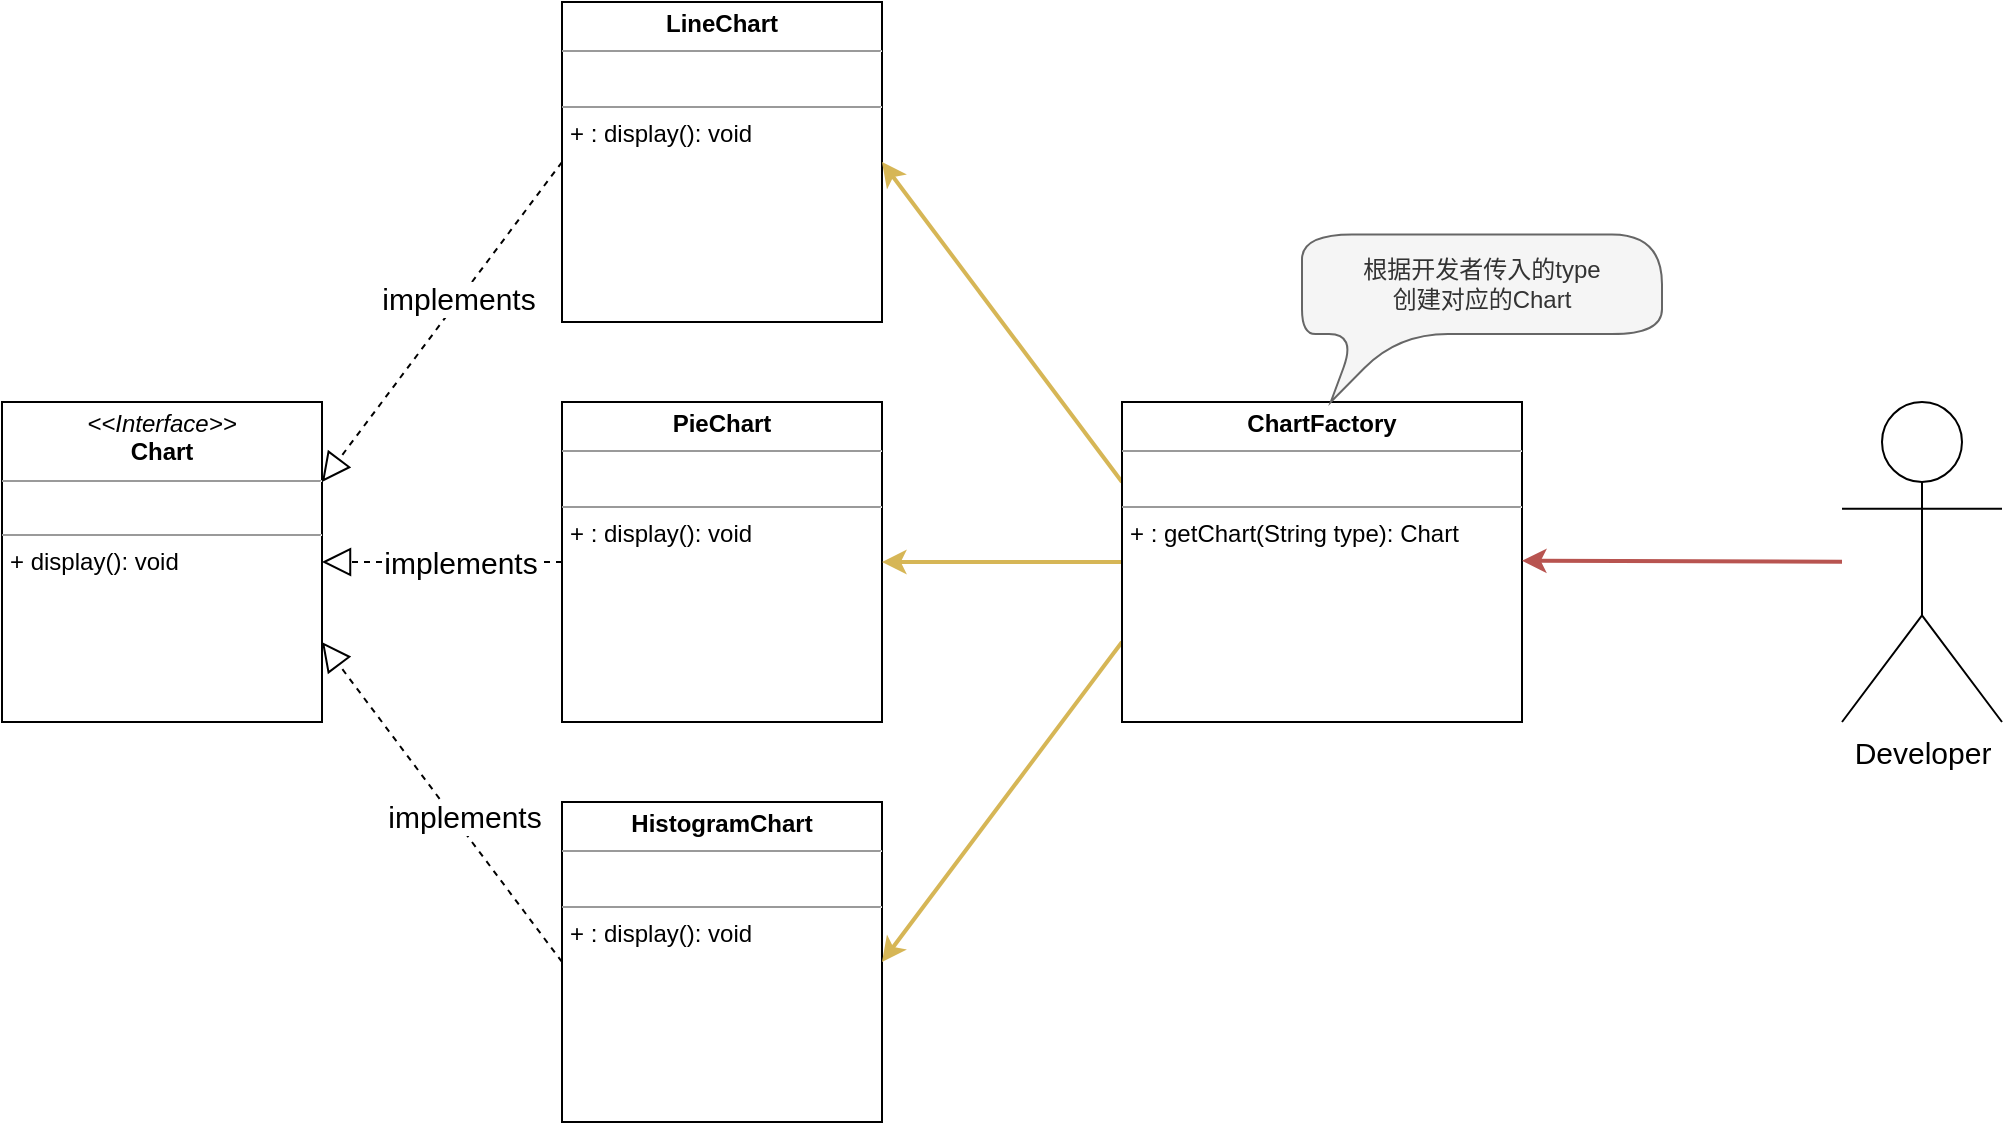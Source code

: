 <mxfile version="20.1.1" type="github" pages="3">
  <diagram id="zVpmOitBaODcWo5x5MOA" name="简单工厂模式">
    <mxGraphModel dx="1038" dy="947" grid="1" gridSize="10" guides="1" tooltips="1" connect="1" arrows="1" fold="1" page="0" pageScale="1" pageWidth="827" pageHeight="1169" math="0" shadow="0">
      <root>
        <mxCell id="0" />
        <mxCell id="1" parent="0" />
        <mxCell id="qj-JnBcPy4llwm3oIY3C-1" value="&lt;p style=&quot;margin:0px;margin-top:4px;text-align:center;&quot;&gt;&lt;i&gt;&amp;lt;&amp;lt;Interface&amp;gt;&amp;gt;&lt;/i&gt;&lt;br&gt;&lt;b&gt;Chart&lt;/b&gt;&lt;/p&gt;&lt;hr size=&quot;1&quot;&gt;&lt;p style=&quot;margin:0px;margin-left:4px;&quot;&gt;&lt;br&gt;&lt;/p&gt;&lt;hr size=&quot;1&quot;&gt;&lt;p style=&quot;margin:0px;margin-left:4px;&quot;&gt;+ display(): void&lt;/p&gt;" style="verticalAlign=top;align=left;overflow=fill;fontSize=12;fontFamily=Helvetica;html=1;" parent="1" vertex="1">
          <mxGeometry x="280" width="160" height="160" as="geometry" />
        </mxCell>
        <mxCell id="qj-JnBcPy4llwm3oIY3C-2" value="&lt;p style=&quot;margin:0px;margin-top:4px;text-align:center;&quot;&gt;&lt;b&gt;HistogramChart&lt;/b&gt;&lt;br&gt;&lt;/p&gt;&lt;hr size=&quot;1&quot;&gt;&lt;p style=&quot;margin:0px;margin-left:4px;&quot;&gt;&lt;br&gt;&lt;/p&gt;&lt;hr size=&quot;1&quot;&gt;&lt;p style=&quot;margin:0px;margin-left:4px;&quot;&gt;+ : display(): void&lt;/p&gt;" style="verticalAlign=top;align=left;overflow=fill;fontSize=12;fontFamily=Helvetica;html=1;" parent="1" vertex="1">
          <mxGeometry x="560" y="200" width="160" height="160" as="geometry" />
        </mxCell>
        <mxCell id="qj-JnBcPy4llwm3oIY3C-3" value="&lt;p style=&quot;margin:0px;margin-top:4px;text-align:center;&quot;&gt;&lt;b&gt;PieChart&lt;/b&gt;&lt;br&gt;&lt;/p&gt;&lt;hr size=&quot;1&quot;&gt;&lt;p style=&quot;margin:0px;margin-left:4px;&quot;&gt;&lt;br&gt;&lt;/p&gt;&lt;hr size=&quot;1&quot;&gt;&lt;p style=&quot;margin:0px;margin-left:4px;&quot;&gt;+ : display(): void&lt;/p&gt;" style="verticalAlign=top;align=left;overflow=fill;fontSize=12;fontFamily=Helvetica;html=1;" parent="1" vertex="1">
          <mxGeometry x="560" width="160" height="160" as="geometry" />
        </mxCell>
        <mxCell id="qj-JnBcPy4llwm3oIY3C-4" value="&lt;p style=&quot;margin:0px;margin-top:4px;text-align:center;&quot;&gt;&lt;b&gt;LineChart&lt;/b&gt;&lt;br&gt;&lt;/p&gt;&lt;hr size=&quot;1&quot;&gt;&lt;p style=&quot;margin:0px;margin-left:4px;&quot;&gt;&lt;br&gt;&lt;/p&gt;&lt;hr size=&quot;1&quot;&gt;&lt;p style=&quot;margin:0px;margin-left:4px;&quot;&gt;+ : display(): void&lt;/p&gt;" style="verticalAlign=top;align=left;overflow=fill;fontSize=12;fontFamily=Helvetica;html=1;" parent="1" vertex="1">
          <mxGeometry x="560" y="-200" width="160" height="160" as="geometry" />
        </mxCell>
        <mxCell id="qj-JnBcPy4llwm3oIY3C-5" value="" style="endArrow=block;dashed=1;endFill=0;endSize=12;html=1;rounded=0;exitX=0;exitY=0.5;exitDx=0;exitDy=0;entryX=1;entryY=0.75;entryDx=0;entryDy=0;" parent="1" source="qj-JnBcPy4llwm3oIY3C-2" target="qj-JnBcPy4llwm3oIY3C-1" edge="1">
          <mxGeometry width="160" relative="1" as="geometry">
            <mxPoint x="370" y="260" as="sourcePoint" />
            <mxPoint x="530" y="260" as="targetPoint" />
          </mxGeometry>
        </mxCell>
        <mxCell id="qj-JnBcPy4llwm3oIY3C-6" value="implements" style="edgeLabel;html=1;align=center;verticalAlign=middle;resizable=0;points=[];fontSize=15;" parent="qj-JnBcPy4llwm3oIY3C-5" vertex="1" connectable="0">
          <mxGeometry x="-0.119" y="-4" relative="1" as="geometry">
            <mxPoint as="offset" />
          </mxGeometry>
        </mxCell>
        <mxCell id="qj-JnBcPy4llwm3oIY3C-7" value="" style="endArrow=block;dashed=1;endFill=0;endSize=12;html=1;rounded=0;exitX=0;exitY=0.5;exitDx=0;exitDy=0;entryX=1;entryY=0.5;entryDx=0;entryDy=0;" parent="1" source="qj-JnBcPy4llwm3oIY3C-3" target="qj-JnBcPy4llwm3oIY3C-1" edge="1">
          <mxGeometry width="160" relative="1" as="geometry">
            <mxPoint x="170" y="290" as="sourcePoint" />
            <mxPoint x="330" y="170" as="targetPoint" />
          </mxGeometry>
        </mxCell>
        <mxCell id="qj-JnBcPy4llwm3oIY3C-8" value="implements" style="edgeLabel;html=1;align=center;verticalAlign=middle;resizable=0;points=[];fontSize=15;" parent="qj-JnBcPy4llwm3oIY3C-7" vertex="1" connectable="0">
          <mxGeometry x="-0.286" y="-2" relative="1" as="geometry">
            <mxPoint x="-8" y="2" as="offset" />
          </mxGeometry>
        </mxCell>
        <mxCell id="qj-JnBcPy4llwm3oIY3C-9" value="" style="endArrow=block;dashed=1;endFill=0;endSize=12;html=1;rounded=0;exitX=0;exitY=0.5;exitDx=0;exitDy=0;entryX=1;entryY=0.25;entryDx=0;entryDy=0;" parent="1" source="qj-JnBcPy4llwm3oIY3C-4" target="qj-JnBcPy4llwm3oIY3C-1" edge="1">
          <mxGeometry width="160" relative="1" as="geometry">
            <mxPoint x="180" y="300" as="sourcePoint" />
            <mxPoint x="340" y="180" as="targetPoint" />
          </mxGeometry>
        </mxCell>
        <mxCell id="qj-JnBcPy4llwm3oIY3C-10" value="implements" style="edgeLabel;html=1;align=center;verticalAlign=middle;resizable=0;points=[];fontSize=15;" parent="qj-JnBcPy4llwm3oIY3C-9" vertex="1" connectable="0">
          <mxGeometry x="-0.138" y="-1" relative="1" as="geometry">
            <mxPoint as="offset" />
          </mxGeometry>
        </mxCell>
        <mxCell id="qj-JnBcPy4llwm3oIY3C-11" style="rounded=0;orthogonalLoop=1;jettySize=auto;html=1;exitX=0;exitY=0.25;exitDx=0;exitDy=0;entryX=1;entryY=0.5;entryDx=0;entryDy=0;fontSize=15;fillColor=#fff2cc;strokeColor=#d6b656;strokeWidth=2;" parent="1" source="qj-JnBcPy4llwm3oIY3C-14" target="qj-JnBcPy4llwm3oIY3C-4" edge="1">
          <mxGeometry relative="1" as="geometry" />
        </mxCell>
        <mxCell id="qj-JnBcPy4llwm3oIY3C-12" style="edgeStyle=none;rounded=0;orthogonalLoop=1;jettySize=auto;html=1;exitX=0;exitY=0.5;exitDx=0;exitDy=0;entryX=1;entryY=0.5;entryDx=0;entryDy=0;fontSize=15;fillColor=#fff2cc;strokeColor=#d6b656;strokeWidth=2;" parent="1" source="qj-JnBcPy4llwm3oIY3C-14" target="qj-JnBcPy4llwm3oIY3C-3" edge="1">
          <mxGeometry relative="1" as="geometry" />
        </mxCell>
        <mxCell id="qj-JnBcPy4llwm3oIY3C-13" style="edgeStyle=none;rounded=0;orthogonalLoop=1;jettySize=auto;html=1;exitX=0;exitY=0.75;exitDx=0;exitDy=0;entryX=1;entryY=0.5;entryDx=0;entryDy=0;fontSize=15;fillColor=#fff2cc;strokeColor=#d6b656;strokeWidth=2;" parent="1" source="qj-JnBcPy4llwm3oIY3C-14" target="qj-JnBcPy4llwm3oIY3C-2" edge="1">
          <mxGeometry relative="1" as="geometry" />
        </mxCell>
        <mxCell id="qj-JnBcPy4llwm3oIY3C-14" value="&lt;p style=&quot;margin:0px;margin-top:4px;text-align:center;&quot;&gt;&lt;b&gt;ChartFactory&lt;/b&gt;&lt;br&gt;&lt;/p&gt;&lt;hr size=&quot;1&quot;&gt;&lt;p style=&quot;margin:0px;margin-left:4px;&quot;&gt;&lt;br&gt;&lt;/p&gt;&lt;hr size=&quot;1&quot;&gt;&lt;p style=&quot;margin:0px;margin-left:4px;&quot;&gt;+ : getChart&lt;span style=&quot;background-color: initial;&quot;&gt;(String type): Chart&lt;/span&gt;&lt;/p&gt;" style="verticalAlign=top;align=left;overflow=fill;fontSize=12;fontFamily=Helvetica;html=1;" parent="1" vertex="1">
          <mxGeometry x="840" width="200" height="160" as="geometry" />
        </mxCell>
        <mxCell id="qj-JnBcPy4llwm3oIY3C-15" value="Developer" style="shape=umlActor;verticalLabelPosition=bottom;verticalAlign=top;html=1;fontSize=15;" parent="1" vertex="1">
          <mxGeometry x="1200" width="80" height="160" as="geometry" />
        </mxCell>
        <mxCell id="qj-JnBcPy4llwm3oIY3C-16" style="edgeStyle=none;rounded=0;orthogonalLoop=1;jettySize=auto;html=1;entryX=1;entryY=0.5;entryDx=0;entryDy=0;fontSize=15;fillColor=#f8cecc;strokeColor=#b85450;strokeWidth=2;" parent="1" source="qj-JnBcPy4llwm3oIY3C-15" edge="1">
          <mxGeometry relative="1" as="geometry">
            <mxPoint x="1160" y="79.41" as="sourcePoint" />
            <mxPoint x="1040" y="79.41" as="targetPoint" />
          </mxGeometry>
        </mxCell>
        <mxCell id="qj-JnBcPy4llwm3oIY3C-17" value="根据开发者传入的type&lt;br&gt;创建对应的Chart" style="shape=callout;whiteSpace=wrap;html=1;perimeter=calloutPerimeter;position2=0.08;fillColor=#f5f5f5;fontColor=#333333;strokeColor=#666666;size=34;position=0.15;rounded=1;base=21;arcSize=50;" parent="1" vertex="1">
          <mxGeometry x="930" y="-83.75" width="180" height="83.75" as="geometry" />
        </mxCell>
      </root>
    </mxGraphModel>
  </diagram>
  <diagram id="wjQC7-GsaiSAdKB9Sn5V" name="工厂方法模式">
    <mxGraphModel dx="1038" dy="947" grid="1" gridSize="10" guides="1" tooltips="1" connect="1" arrows="1" fold="1" page="0" pageScale="1" pageWidth="827" pageHeight="1169" math="0" shadow="0">
      <root>
        <mxCell id="0" />
        <mxCell id="1" parent="0" />
        <mxCell id="weggV7xRZX8KXrxvJomQ-1" value="&lt;p style=&quot;margin:0px;margin-top:4px;text-align:center;&quot;&gt;&lt;i&gt;&amp;lt;&amp;lt;Interface&amp;gt;&amp;gt;&lt;/i&gt;&lt;br&gt;&lt;b&gt;Logger&lt;/b&gt;&lt;/p&gt;&lt;hr size=&quot;1&quot;&gt;&lt;p style=&quot;margin:0px;margin-left:4px;&quot;&gt;&lt;br&gt;&lt;/p&gt;&lt;hr size=&quot;1&quot;&gt;&lt;p style=&quot;margin:0px;margin-left:4px;&quot;&gt;+ writeLog(): void&lt;/p&gt;" style="verticalAlign=top;align=left;overflow=fill;fontSize=12;fontFamily=Helvetica;html=1;" parent="1" vertex="1">
          <mxGeometry x="280" width="160" height="160" as="geometry" />
        </mxCell>
        <mxCell id="weggV7xRZX8KXrxvJomQ-3" value="&lt;p style=&quot;margin:0px;margin-top:4px;text-align:center;&quot;&gt;&lt;/p&gt;&lt;div style=&quot;text-align: center;&quot;&gt;&lt;span style=&quot;background-color: initial;&quot;&gt;&lt;b&gt;FileLogger&lt;/b&gt;&lt;/span&gt;&lt;/div&gt;&lt;hr size=&quot;1&quot;&gt;&lt;p style=&quot;margin:0px;margin-left:4px;&quot;&gt;+ : writeLog(): void&lt;/p&gt;" style="verticalAlign=top;align=left;overflow=fill;fontSize=12;fontFamily=Helvetica;html=1;" parent="1" vertex="1">
          <mxGeometry x="560" y="120" width="160" height="160" as="geometry" />
        </mxCell>
        <mxCell id="weggV7xRZX8KXrxvJomQ-4" value="&lt;p style=&quot;margin:0px;margin-top:4px;text-align:center;&quot;&gt;&lt;b&gt;DatabaseLogger&lt;/b&gt;&lt;br&gt;&lt;/p&gt;&lt;hr size=&quot;1&quot;&gt;&lt;p style=&quot;margin:0px;margin-left:4px;&quot;&gt;&lt;br&gt;&lt;/p&gt;&lt;hr size=&quot;1&quot;&gt;&lt;p style=&quot;margin:0px;margin-left:4px;&quot;&gt;+ : writeLog(): void&lt;/p&gt;" style="verticalAlign=top;align=left;overflow=fill;fontSize=12;fontFamily=Helvetica;html=1;" parent="1" vertex="1">
          <mxGeometry x="560" y="-120" width="160" height="160" as="geometry" />
        </mxCell>
        <mxCell id="weggV7xRZX8KXrxvJomQ-7" value="" style="endArrow=block;dashed=1;endFill=0;endSize=12;html=1;rounded=0;exitX=0;exitY=0.5;exitDx=0;exitDy=0;entryX=1;entryY=0.75;entryDx=0;entryDy=0;" parent="1" source="weggV7xRZX8KXrxvJomQ-3" target="weggV7xRZX8KXrxvJomQ-1" edge="1">
          <mxGeometry width="160" relative="1" as="geometry">
            <mxPoint x="170" y="290" as="sourcePoint" />
            <mxPoint x="330" y="170" as="targetPoint" />
          </mxGeometry>
        </mxCell>
        <mxCell id="weggV7xRZX8KXrxvJomQ-8" value="implements" style="edgeLabel;html=1;align=center;verticalAlign=middle;resizable=0;points=[];fontSize=15;" parent="weggV7xRZX8KXrxvJomQ-7" vertex="1" connectable="0">
          <mxGeometry x="-0.286" y="-2" relative="1" as="geometry">
            <mxPoint x="-8" y="2" as="offset" />
          </mxGeometry>
        </mxCell>
        <mxCell id="weggV7xRZX8KXrxvJomQ-9" value="" style="endArrow=block;dashed=1;endFill=0;endSize=12;html=1;rounded=0;exitX=0;exitY=0.5;exitDx=0;exitDy=0;entryX=1;entryY=0.25;entryDx=0;entryDy=0;" parent="1" source="weggV7xRZX8KXrxvJomQ-4" target="weggV7xRZX8KXrxvJomQ-1" edge="1">
          <mxGeometry width="160" relative="1" as="geometry">
            <mxPoint x="180" y="300" as="sourcePoint" />
            <mxPoint x="340" y="180" as="targetPoint" />
          </mxGeometry>
        </mxCell>
        <mxCell id="weggV7xRZX8KXrxvJomQ-10" value="implements" style="edgeLabel;html=1;align=center;verticalAlign=middle;resizable=0;points=[];fontSize=15;" parent="weggV7xRZX8KXrxvJomQ-9" vertex="1" connectable="0">
          <mxGeometry x="-0.138" y="-1" relative="1" as="geometry">
            <mxPoint as="offset" />
          </mxGeometry>
        </mxCell>
        <mxCell id="weggV7xRZX8KXrxvJomQ-15" value="Developer" style="shape=umlActor;verticalLabelPosition=bottom;verticalAlign=top;html=1;fontSize=15;" parent="1" vertex="1">
          <mxGeometry x="1440" y="-40" width="120" height="240" as="geometry" />
        </mxCell>
        <mxCell id="weggV7xRZX8KXrxvJomQ-17" value="开发者按需使用不同的工厂" style="shape=callout;whiteSpace=wrap;html=1;perimeter=calloutPerimeter;position2=0.08;fillColor=#f5f5f5;fontColor=#333333;strokeColor=#666666;size=34;position=0.15;rounded=1;base=21;arcSize=50;" parent="1" vertex="1">
          <mxGeometry x="1290" y="-130" width="180" height="83.75" as="geometry" />
        </mxCell>
        <mxCell id="stvrk_4_gdJYJsOynog8-5" style="edgeStyle=orthogonalEdgeStyle;rounded=0;orthogonalLoop=1;jettySize=auto;html=1;exitX=0;exitY=0.5;exitDx=0;exitDy=0;entryX=1;entryY=0.5;entryDx=0;entryDy=0;fillColor=#fff2cc;strokeColor=#d6b656;strokeWidth=2;" parent="1" source="XTNHjpj1qfJQcYXHxmSI-1" target="weggV7xRZX8KXrxvJomQ-4" edge="1">
          <mxGeometry relative="1" as="geometry" />
        </mxCell>
        <mxCell id="XTNHjpj1qfJQcYXHxmSI-1" value="&lt;p style=&quot;margin:0px;margin-top:4px;text-align:center;&quot;&gt;&lt;b&gt;DatabaseLoggerFactory&lt;/b&gt;&lt;br&gt;&lt;/p&gt;&lt;hr size=&quot;1&quot;&gt;&lt;p style=&quot;margin:0px;margin-left:4px;&quot;&gt;&lt;br&gt;&lt;/p&gt;&lt;hr size=&quot;1&quot;&gt;&lt;p style=&quot;margin:0px;margin-left:4px;&quot;&gt;+ : createLogger()&lt;span style=&quot;background-color: initial;&quot;&gt;: Logger&lt;/span&gt;&lt;/p&gt;" style="verticalAlign=top;align=left;overflow=fill;fontSize=12;fontFamily=Helvetica;html=1;" parent="1" vertex="1">
          <mxGeometry x="840" y="-120" width="160" height="160" as="geometry" />
        </mxCell>
        <mxCell id="stvrk_4_gdJYJsOynog8-6" style="edgeStyle=orthogonalEdgeStyle;rounded=0;orthogonalLoop=1;jettySize=auto;html=1;exitX=0;exitY=0.5;exitDx=0;exitDy=0;entryX=1;entryY=0.5;entryDx=0;entryDy=0;fillColor=#fff2cc;strokeColor=#d6b656;strokeWidth=2;" parent="1" source="XTNHjpj1qfJQcYXHxmSI-2" target="weggV7xRZX8KXrxvJomQ-3" edge="1">
          <mxGeometry relative="1" as="geometry" />
        </mxCell>
        <mxCell id="XTNHjpj1qfJQcYXHxmSI-2" value="&lt;p style=&quot;margin:0px;margin-top:4px;text-align:center;&quot;&gt;&lt;b&gt;FileLoggerFactory&lt;/b&gt;&lt;br&gt;&lt;/p&gt;&lt;hr size=&quot;1&quot;&gt;&lt;p style=&quot;margin:0px;margin-left:4px;&quot;&gt;&lt;br&gt;&lt;/p&gt;&lt;hr size=&quot;1&quot;&gt;&lt;p style=&quot;margin:0px;margin-left:4px;&quot;&gt;+ : createLogger()&lt;span style=&quot;background-color: initial;&quot;&gt;: Logger&lt;/span&gt;&lt;/p&gt;" style="verticalAlign=top;align=left;overflow=fill;fontSize=12;fontFamily=Helvetica;html=1;" parent="1" vertex="1">
          <mxGeometry x="840" y="120" width="160" height="160" as="geometry" />
        </mxCell>
        <mxCell id="XTNHjpj1qfJQcYXHxmSI-3" value="&lt;p style=&quot;margin:0px;margin-top:4px;text-align:center;&quot;&gt;&lt;i&gt;&amp;lt;&amp;lt;Interface&amp;gt;&amp;gt;&lt;/i&gt;&lt;br&gt;&lt;b&gt;LoggerFactory&lt;/b&gt;&lt;/p&gt;&lt;hr size=&quot;1&quot;&gt;&lt;p style=&quot;margin:0px;margin-left:4px;&quot;&gt;&lt;br&gt;&lt;/p&gt;&lt;hr size=&quot;1&quot;&gt;&lt;p style=&quot;margin:0px;margin-left:4px;&quot;&gt;+ createLogger(): Logger&lt;/p&gt;" style="verticalAlign=top;align=left;overflow=fill;fontSize=12;fontFamily=Helvetica;html=1;" parent="1" vertex="1">
          <mxGeometry x="1120" width="160" height="160" as="geometry" />
        </mxCell>
        <mxCell id="XTNHjpj1qfJQcYXHxmSI-4" value="" style="endArrow=block;dashed=1;endFill=0;endSize=12;html=1;rounded=0;exitX=1;exitY=0.5;exitDx=0;exitDy=0;entryX=0;entryY=0.25;entryDx=0;entryDy=0;" parent="1" source="XTNHjpj1qfJQcYXHxmSI-1" target="XTNHjpj1qfJQcYXHxmSI-3" edge="1">
          <mxGeometry width="160" relative="1" as="geometry">
            <mxPoint x="1060" y="-20" as="sourcePoint" />
            <mxPoint x="940" y="60" as="targetPoint" />
          </mxGeometry>
        </mxCell>
        <mxCell id="XTNHjpj1qfJQcYXHxmSI-5" value="implements" style="edgeLabel;html=1;align=center;verticalAlign=middle;resizable=0;points=[];fontSize=15;" parent="XTNHjpj1qfJQcYXHxmSI-4" vertex="1" connectable="0">
          <mxGeometry x="-0.138" y="-1" relative="1" as="geometry">
            <mxPoint as="offset" />
          </mxGeometry>
        </mxCell>
        <mxCell id="XTNHjpj1qfJQcYXHxmSI-7" value="" style="endArrow=block;dashed=1;endFill=0;endSize=12;html=1;rounded=0;exitX=1;exitY=0.5;exitDx=0;exitDy=0;entryX=0;entryY=0.75;entryDx=0;entryDy=0;" parent="1" source="XTNHjpj1qfJQcYXHxmSI-2" target="XTNHjpj1qfJQcYXHxmSI-3" edge="1">
          <mxGeometry width="160" relative="1" as="geometry">
            <mxPoint x="1000" y="210" as="sourcePoint" />
            <mxPoint x="1120" y="290" as="targetPoint" />
          </mxGeometry>
        </mxCell>
        <mxCell id="XTNHjpj1qfJQcYXHxmSI-8" value="implements" style="edgeLabel;html=1;align=center;verticalAlign=middle;resizable=0;points=[];fontSize=15;" parent="XTNHjpj1qfJQcYXHxmSI-7" vertex="1" connectable="0">
          <mxGeometry x="-0.138" y="-1" relative="1" as="geometry">
            <mxPoint as="offset" />
          </mxGeometry>
        </mxCell>
        <mxCell id="stvrk_4_gdJYJsOynog8-1" style="edgeStyle=none;rounded=0;orthogonalLoop=1;jettySize=auto;html=1;entryX=1;entryY=0.25;entryDx=0;entryDy=0;fontSize=15;fillColor=#f8cecc;strokeColor=#b85450;strokeWidth=2;" parent="1" target="XTNHjpj1qfJQcYXHxmSI-1" edge="1">
          <mxGeometry relative="1" as="geometry">
            <mxPoint x="1440" as="sourcePoint" />
            <mxPoint x="1290.0" y="40.0" as="targetPoint" />
          </mxGeometry>
        </mxCell>
        <mxCell id="stvrk_4_gdJYJsOynog8-2" style="edgeStyle=none;rounded=0;orthogonalLoop=1;jettySize=auto;html=1;entryX=1;entryY=0.75;entryDx=0;entryDy=0;fontSize=15;fillColor=#f8cecc;strokeColor=#b85450;strokeWidth=2;" parent="1" target="XTNHjpj1qfJQcYXHxmSI-2" edge="1">
          <mxGeometry relative="1" as="geometry">
            <mxPoint x="1440" y="160" as="sourcePoint" />
            <mxPoint x="1100" y="230" as="targetPoint" />
          </mxGeometry>
        </mxCell>
      </root>
    </mxGraphModel>
  </diagram>
  <diagram id="CJiIWoEj-iM2HzIIIQSU" name="抽象工厂模式">
    <mxGraphModel dx="2238" dy="947" grid="1" gridSize="10" guides="1" tooltips="1" connect="1" arrows="1" fold="1" page="0" pageScale="1" pageWidth="827" pageHeight="1169" math="0" shadow="0">
      <root>
        <mxCell id="0" />
        <mxCell id="1" parent="0" />
        <mxCell id="OQkMadU1isE5cPTlpshg-1" value="&lt;p style=&quot;margin:0px;margin-top:4px;text-align:center;&quot;&gt;&lt;i&gt;&amp;lt;&amp;lt;Interface&amp;gt;&amp;gt;&lt;/i&gt;&lt;br&gt;&lt;b&gt;SkinFactory&lt;/b&gt;&lt;br&gt;&lt;/p&gt;&lt;hr size=&quot;1&quot;&gt;&lt;p style=&quot;margin:0px;margin-left:4px;&quot;&gt;&lt;br&gt;&lt;/p&gt;&lt;hr size=&quot;1&quot;&gt;&lt;p style=&quot;margin:0px;margin-left:4px;&quot;&gt;+ createButton(): Button&lt;/p&gt;&lt;p style=&quot;margin:0px;margin-left:4px;&quot;&gt;&lt;br&gt;&lt;/p&gt;&lt;p style=&quot;margin:0px;margin-left:4px;&quot;&gt;+ createTextField(): TextField&lt;br&gt;&lt;/p&gt;&lt;p style=&quot;margin:0px;margin-left:4px;&quot;&gt;&lt;br&gt;&lt;/p&gt;&lt;p style=&quot;margin:0px;margin-left:4px;&quot;&gt;+ createComboBox(): ComboBox&lt;br&gt;&lt;/p&gt;" style="verticalAlign=top;align=left;overflow=fill;fontSize=12;fontFamily=Helvetica;html=1;" parent="1" vertex="1">
          <mxGeometry x="-200" y="80" width="200" height="200" as="geometry" />
        </mxCell>
        <mxCell id="HIN7UnXOwiw6hMKLiH5v-6" value="&lt;p style=&quot;margin:0px;margin-top:4px;text-align:center;&quot;&gt;&lt;b&gt;SpringTextField&lt;/b&gt;&lt;br&gt;&lt;/p&gt;&lt;hr size=&quot;1&quot;&gt;&lt;p style=&quot;margin:0px;margin-left:4px;&quot;&gt;&lt;br&gt;&lt;/p&gt;&lt;hr size=&quot;1&quot;&gt;&lt;p style=&quot;margin:0px;margin-left:4px;&quot;&gt;+ :&amp;nbsp;dispay(): void&lt;/p&gt;" style="verticalAlign=top;align=left;overflow=fill;fontSize=12;fontFamily=Helvetica;html=1;fillColor=#ffe6cc;strokeColor=#d79b00;rotation=0;" parent="1" vertex="1">
          <mxGeometry x="-840" y="80" width="120" height="120" as="geometry" />
        </mxCell>
        <mxCell id="HIN7UnXOwiw6hMKLiH5v-7" value="&lt;p style=&quot;margin:0px;margin-top:4px;text-align:center;&quot;&gt;&lt;b&gt;SummerTextField&lt;/b&gt;&lt;br&gt;&lt;/p&gt;&lt;hr size=&quot;1&quot;&gt;&lt;p style=&quot;margin:0px;margin-left:4px;&quot;&gt;&lt;br&gt;&lt;/p&gt;&lt;hr size=&quot;1&quot;&gt;&lt;p style=&quot;margin:0px;margin-left:4px;&quot;&gt;+ :&amp;nbsp;dispay(): void&lt;/p&gt;" style="verticalAlign=top;align=left;overflow=fill;fontSize=12;fontFamily=Helvetica;html=1;fillColor=#d5e8d4;strokeColor=#82b366;rotation=0;" parent="1" vertex="1">
          <mxGeometry x="-840" y="240" width="120" height="120" as="geometry" />
        </mxCell>
        <mxCell id="HIN7UnXOwiw6hMKLiH5v-8" value="" style="endArrow=block;dashed=1;endFill=0;endSize=12;html=1;rounded=0;exitX=0;exitY=0.5;exitDx=0;exitDy=0;entryX=1;entryY=0.25;entryDx=0;entryDy=0;" parent="1" source="HIN7UnXOwiw6hMKLiH5v-6" target="OQkMadU1isE5cPTlpshg-2" edge="1">
          <mxGeometry width="160" relative="1" as="geometry">
            <mxPoint x="-130" y="-330" as="sourcePoint" />
            <mxPoint x="-850" y="-99" as="targetPoint" />
          </mxGeometry>
        </mxCell>
        <mxCell id="HIN7UnXOwiw6hMKLiH5v-9" value="implements" style="edgeLabel;html=1;align=center;verticalAlign=middle;resizable=0;points=[];fontSize=15;rotation=0;" parent="HIN7UnXOwiw6hMKLiH5v-8" vertex="1" connectable="0">
          <mxGeometry x="-0.138" y="-1" relative="1" as="geometry">
            <mxPoint as="offset" />
          </mxGeometry>
        </mxCell>
        <mxCell id="HIN7UnXOwiw6hMKLiH5v-10" value="" style="endArrow=block;dashed=1;endFill=0;endSize=12;html=1;rounded=0;entryX=1;entryY=0.75;entryDx=0;entryDy=0;exitX=0;exitY=0.5;exitDx=0;exitDy=0;" parent="1" source="HIN7UnXOwiw6hMKLiH5v-7" target="OQkMadU1isE5cPTlpshg-2" edge="1">
          <mxGeometry width="160" relative="1" as="geometry">
            <mxPoint x="-600" y="100" as="sourcePoint" />
            <mxPoint x="-850" y="-39" as="targetPoint" />
          </mxGeometry>
        </mxCell>
        <mxCell id="HIN7UnXOwiw6hMKLiH5v-11" value="implements" style="edgeLabel;html=1;align=center;verticalAlign=middle;resizable=0;points=[];fontSize=15;rotation=0;" parent="HIN7UnXOwiw6hMKLiH5v-10" vertex="1" connectable="0">
          <mxGeometry x="-0.138" y="-1" relative="1" as="geometry">
            <mxPoint as="offset" />
          </mxGeometry>
        </mxCell>
        <mxCell id="HIN7UnXOwiw6hMKLiH5v-12" value="&lt;p style=&quot;margin:0px;margin-top:4px;text-align:center;&quot;&gt;&lt;i&gt;&amp;lt;&amp;lt;Interface&amp;gt;&amp;gt;&lt;/i&gt;&lt;br&gt;&lt;b&gt;ComboBox&lt;/b&gt;&lt;br&gt;&lt;/p&gt;&lt;hr size=&quot;1&quot;&gt;&lt;p style=&quot;margin:0px;margin-left:4px;&quot;&gt;&lt;br&gt;&lt;/p&gt;&lt;hr size=&quot;1&quot;&gt;&lt;p style=&quot;margin:0px;margin-left:4px;&quot;&gt;+&amp;nbsp;display(): void&lt;/p&gt;" style="verticalAlign=top;align=left;overflow=fill;fontSize=12;fontFamily=Helvetica;html=1;rotation=0;" parent="1" vertex="1">
          <mxGeometry x="-1080" y="480" width="120" height="120" as="geometry" />
        </mxCell>
        <mxCell id="HIN7UnXOwiw6hMKLiH5v-13" value="&lt;p style=&quot;margin:0px;margin-top:4px;text-align:center;&quot;&gt;&lt;b&gt;SpringComboBox&lt;/b&gt;&lt;br&gt;&lt;/p&gt;&lt;hr size=&quot;1&quot;&gt;&lt;p style=&quot;margin:0px;margin-left:4px;&quot;&gt;&lt;br&gt;&lt;/p&gt;&lt;hr size=&quot;1&quot;&gt;&lt;p style=&quot;margin:0px;margin-left:4px;&quot;&gt;+ :&amp;nbsp;dispay(): void&lt;/p&gt;" style="verticalAlign=top;align=left;overflow=fill;fontSize=12;fontFamily=Helvetica;html=1;fillColor=#ffe6cc;strokeColor=#d79b00;rotation=0;" parent="1" vertex="1">
          <mxGeometry x="-840" y="400" width="120" height="120" as="geometry" />
        </mxCell>
        <mxCell id="HIN7UnXOwiw6hMKLiH5v-14" value="&lt;p style=&quot;margin:0px;margin-top:4px;text-align:center;&quot;&gt;&lt;b&gt;SummerComboBox&lt;/b&gt;&lt;br&gt;&lt;/p&gt;&lt;hr size=&quot;1&quot;&gt;&lt;p style=&quot;margin:0px;margin-left:4px;&quot;&gt;&lt;br&gt;&lt;/p&gt;&lt;hr size=&quot;1&quot;&gt;&lt;p style=&quot;margin:0px;margin-left:4px;&quot;&gt;+ :&amp;nbsp;dispay(): void&lt;/p&gt;" style="verticalAlign=top;align=left;overflow=fill;fontSize=12;fontFamily=Helvetica;html=1;fillColor=#d5e8d4;strokeColor=#82b366;rotation=0;" parent="1" vertex="1">
          <mxGeometry x="-840" y="560" width="120" height="120" as="geometry" />
        </mxCell>
        <mxCell id="HIN7UnXOwiw6hMKLiH5v-16" value="" style="endArrow=block;dashed=1;endFill=0;endSize=12;html=1;rounded=0;exitX=0;exitY=0.5;exitDx=0;exitDy=0;entryX=1;entryY=0.25;entryDx=0;entryDy=0;" parent="1" source="HIN7UnXOwiw6hMKLiH5v-13" target="HIN7UnXOwiw6hMKLiH5v-12" edge="1">
          <mxGeometry width="160" relative="1" as="geometry">
            <mxPoint x="-1000" y="350" as="sourcePoint" />
            <mxPoint x="-920" y="570" as="targetPoint" />
          </mxGeometry>
        </mxCell>
        <mxCell id="HIN7UnXOwiw6hMKLiH5v-17" value="implements" style="edgeLabel;html=1;align=center;verticalAlign=middle;resizable=0;points=[];fontSize=15;rotation=0;" parent="HIN7UnXOwiw6hMKLiH5v-16" vertex="1" connectable="0">
          <mxGeometry x="-0.138" y="-1" relative="1" as="geometry">
            <mxPoint as="offset" />
          </mxGeometry>
        </mxCell>
        <mxCell id="HIN7UnXOwiw6hMKLiH5v-18" value="" style="endArrow=block;dashed=1;endFill=0;endSize=12;html=1;rounded=0;entryX=1;entryY=0.75;entryDx=0;entryDy=0;exitX=0;exitY=0.5;exitDx=0;exitDy=0;" parent="1" source="HIN7UnXOwiw6hMKLiH5v-14" target="HIN7UnXOwiw6hMKLiH5v-12" edge="1">
          <mxGeometry width="160" relative="1" as="geometry">
            <mxPoint x="-910" y="660" as="sourcePoint" />
            <mxPoint x="-910" y="740" as="targetPoint" />
          </mxGeometry>
        </mxCell>
        <mxCell id="HIN7UnXOwiw6hMKLiH5v-19" value="implements" style="edgeLabel;html=1;align=center;verticalAlign=middle;resizable=0;points=[];fontSize=15;rotation=0;" parent="HIN7UnXOwiw6hMKLiH5v-18" vertex="1" connectable="0">
          <mxGeometry x="-0.138" y="-1" relative="1" as="geometry">
            <mxPoint as="offset" />
          </mxGeometry>
        </mxCell>
        <mxCell id="OQkMadU1isE5cPTlpshg-2" value="&lt;p style=&quot;margin:0px;margin-top:4px;text-align:center;&quot;&gt;&lt;i&gt;&amp;lt;&amp;lt;Interface&amp;gt;&amp;gt;&lt;/i&gt;&lt;br&gt;&lt;b&gt;TextField&lt;/b&gt;&lt;br&gt;&lt;/p&gt;&lt;hr size=&quot;1&quot;&gt;&lt;p style=&quot;margin:0px;margin-left:4px;&quot;&gt;&lt;br&gt;&lt;/p&gt;&lt;hr size=&quot;1&quot;&gt;&lt;p style=&quot;margin:0px;margin-left:4px;&quot;&gt;+&amp;nbsp;display(): void&lt;/p&gt;" style="verticalAlign=top;align=left;overflow=fill;fontSize=12;fontFamily=Helvetica;html=1;rotation=0;" parent="1" vertex="1">
          <mxGeometry x="-1080" y="160" width="120" height="120" as="geometry" />
        </mxCell>
        <mxCell id="OQkMadU1isE5cPTlpshg-3" value="&lt;p style=&quot;margin:0px;margin-top:4px;text-align:center;&quot;&gt;&lt;i&gt;&amp;lt;&amp;lt;Interface&amp;gt;&amp;gt;&lt;/i&gt;&lt;br&gt;&lt;b&gt;Button&lt;/b&gt;&lt;/p&gt;&lt;hr size=&quot;1&quot;&gt;&lt;p style=&quot;margin:0px;margin-left:4px;&quot;&gt;&lt;br&gt;&lt;/p&gt;&lt;hr size=&quot;1&quot;&gt;&lt;p style=&quot;margin:0px;margin-left:4px;&quot;&gt;+&amp;nbsp;display(): void&lt;/p&gt;" style="verticalAlign=top;align=left;overflow=fill;fontSize=12;fontFamily=Helvetica;html=1;rotation=0;" parent="1" vertex="1">
          <mxGeometry x="-1080" y="-160" width="120" height="120" as="geometry" />
        </mxCell>
        <mxCell id="OQkMadU1isE5cPTlpshg-5" value="&lt;p style=&quot;margin:0px;margin-top:4px;text-align:center;&quot;&gt;&lt;b&gt;SpringButton&lt;/b&gt;&lt;/p&gt;&lt;hr size=&quot;1&quot;&gt;&lt;p style=&quot;margin:0px;margin-left:4px;&quot;&gt;&lt;br&gt;&lt;/p&gt;&lt;hr size=&quot;1&quot;&gt;&lt;p style=&quot;margin:0px;margin-left:4px;&quot;&gt;+ :&amp;nbsp;dispay(): void&lt;/p&gt;" style="verticalAlign=top;align=left;overflow=fill;fontSize=12;fontFamily=Helvetica;html=1;fillColor=#ffe6cc;strokeColor=#d79b00;rotation=0;" parent="1" vertex="1">
          <mxGeometry x="-840" y="-240" width="120" height="120" as="geometry" />
        </mxCell>
        <mxCell id="OQkMadU1isE5cPTlpshg-6" value="&lt;p style=&quot;margin:0px;margin-top:4px;text-align:center;&quot;&gt;&lt;b&gt;SummerButton&lt;/b&gt;&lt;/p&gt;&lt;hr size=&quot;1&quot;&gt;&lt;p style=&quot;margin:0px;margin-left:4px;&quot;&gt;&lt;br&gt;&lt;/p&gt;&lt;hr size=&quot;1&quot;&gt;&lt;p style=&quot;margin:0px;margin-left:4px;&quot;&gt;+ :&amp;nbsp;dispay(): void&lt;/p&gt;" style="verticalAlign=top;align=left;overflow=fill;fontSize=12;fontFamily=Helvetica;html=1;fillColor=#d5e8d4;strokeColor=#82b366;rotation=0;" parent="1" vertex="1">
          <mxGeometry x="-840" y="-80" width="120" height="120" as="geometry" />
        </mxCell>
        <mxCell id="HIN7UnXOwiw6hMKLiH5v-3" value="" style="endArrow=block;dashed=1;endFill=0;endSize=12;html=1;rounded=0;exitX=0;exitY=0.5;exitDx=0;exitDy=0;entryX=1;entryY=0.75;entryDx=0;entryDy=0;" parent="1" source="OQkMadU1isE5cPTlpshg-6" target="OQkMadU1isE5cPTlpshg-3" edge="1">
          <mxGeometry width="160" relative="1" as="geometry">
            <mxPoint x="70" y="-430" as="sourcePoint" />
            <mxPoint x="-980" y="40" as="targetPoint" />
          </mxGeometry>
        </mxCell>
        <mxCell id="HIN7UnXOwiw6hMKLiH5v-4" value="implements" style="edgeLabel;html=1;align=center;verticalAlign=middle;resizable=0;points=[];fontSize=15;rotation=0;" parent="HIN7UnXOwiw6hMKLiH5v-3" vertex="1" connectable="0">
          <mxGeometry x="-0.138" y="-1" relative="1" as="geometry">
            <mxPoint as="offset" />
          </mxGeometry>
        </mxCell>
        <mxCell id="OQkMadU1isE5cPTlpshg-7" value="" style="endArrow=block;dashed=1;endFill=0;endSize=12;html=1;rounded=0;exitX=0;exitY=0.5;exitDx=0;exitDy=0;entryX=1;entryY=0.25;entryDx=0;entryDy=0;" parent="1" source="OQkMadU1isE5cPTlpshg-5" target="OQkMadU1isE5cPTlpshg-3" edge="1">
          <mxGeometry width="160" relative="1" as="geometry">
            <mxPoint x="-870" y="-190" as="sourcePoint" />
            <mxPoint x="-930" y="-150" as="targetPoint" />
          </mxGeometry>
        </mxCell>
        <mxCell id="OQkMadU1isE5cPTlpshg-8" value="implements" style="edgeLabel;html=1;align=center;verticalAlign=middle;resizable=0;points=[];fontSize=15;rotation=0;" parent="OQkMadU1isE5cPTlpshg-7" vertex="1" connectable="0">
          <mxGeometry x="-0.138" y="-1" relative="1" as="geometry">
            <mxPoint as="offset" />
          </mxGeometry>
        </mxCell>
        <mxCell id="5hgcvKctJfW1Do9PmDyN-15" style="edgeStyle=none;rounded=0;orthogonalLoop=1;jettySize=auto;html=1;exitX=-0.006;exitY=0.344;exitDx=0;exitDy=0;strokeWidth=2;fillColor=#fff2cc;strokeColor=#d6b656;entryX=1.009;entryY=0.445;entryDx=0;entryDy=0;entryPerimeter=0;exitPerimeter=0;" parent="1" source="5hgcvKctJfW1Do9PmDyN-2" target="OQkMadU1isE5cPTlpshg-5" edge="1">
          <mxGeometry relative="1" as="geometry">
            <mxPoint x="-680" y="-160" as="targetPoint" />
          </mxGeometry>
        </mxCell>
        <mxCell id="5hgcvKctJfW1Do9PmDyN-2" value="&lt;p style=&quot;margin:0px;margin-top:4px;text-align:center;&quot;&gt;&lt;b&gt;SpringSkinFactory&lt;/b&gt;&lt;br&gt;&lt;/p&gt;&lt;hr size=&quot;1&quot;&gt;&lt;p style=&quot;margin:0px;margin-left:4px;&quot;&gt;&lt;br&gt;&lt;/p&gt;&lt;hr size=&quot;1&quot;&gt;&lt;p style=&quot;margin: 0px 0px 0px 4px;&quot;&gt;+ createButton(): Button&lt;/p&gt;&lt;p style=&quot;margin: 0px 0px 0px 4px;&quot;&gt;&lt;br&gt;&lt;/p&gt;&lt;p style=&quot;margin: 0px 0px 0px 4px;&quot;&gt;+ createTextField(): TextField&lt;br&gt;&lt;/p&gt;&lt;p style=&quot;margin: 0px 0px 0px 4px;&quot;&gt;&lt;br&gt;&lt;/p&gt;&lt;p style=&quot;margin: 0px 0px 0px 4px;&quot;&gt;+ createComboBox(): ComboBox&lt;/p&gt;" style="verticalAlign=top;align=left;overflow=fill;fontSize=12;fontFamily=Helvetica;html=1;fillColor=#ffe6cc;strokeColor=#d79b00;rotation=0;" parent="1" vertex="1">
          <mxGeometry x="-520" y="-40" width="200" height="200" as="geometry" />
        </mxCell>
        <mxCell id="5hgcvKctJfW1Do9PmDyN-4" value="&lt;p style=&quot;margin:0px;margin-top:4px;text-align:center;&quot;&gt;&lt;b&gt;SummerSkinFactory&lt;/b&gt;&lt;br&gt;&lt;/p&gt;&lt;hr size=&quot;1&quot;&gt;&lt;p style=&quot;margin:0px;margin-left:4px;&quot;&gt;&lt;br&gt;&lt;/p&gt;&lt;hr size=&quot;1&quot;&gt;&lt;p style=&quot;margin: 0px 0px 0px 4px;&quot;&gt;+ createButton(): Button&lt;/p&gt;&lt;p style=&quot;margin: 0px 0px 0px 4px;&quot;&gt;&lt;br&gt;&lt;/p&gt;&lt;p style=&quot;margin: 0px 0px 0px 4px;&quot;&gt;+ createTextField(): TextField&lt;br&gt;&lt;/p&gt;&lt;p style=&quot;margin: 0px 0px 0px 4px;&quot;&gt;&lt;br&gt;&lt;/p&gt;&lt;p style=&quot;margin: 0px 0px 0px 4px;&quot;&gt;+ createComboBox(): ComboBox&lt;/p&gt;" style="verticalAlign=top;align=left;overflow=fill;fontSize=12;fontFamily=Helvetica;html=1;fillColor=#d5e8d4;strokeColor=#82b366;rotation=0;" parent="1" vertex="1">
          <mxGeometry x="-520" y="200" width="200" height="200" as="geometry" />
        </mxCell>
        <mxCell id="5hgcvKctJfW1Do9PmDyN-5" value="" style="endArrow=block;dashed=1;endFill=0;endSize=12;html=1;rounded=0;exitX=1;exitY=0.5;exitDx=0;exitDy=0;entryX=0;entryY=0.25;entryDx=0;entryDy=0;" parent="1" source="5hgcvKctJfW1Do9PmDyN-2" target="OQkMadU1isE5cPTlpshg-1" edge="1">
          <mxGeometry width="160" relative="1" as="geometry">
            <mxPoint x="-150" y="-40" as="sourcePoint" />
            <mxPoint x="-270" y="10" as="targetPoint" />
          </mxGeometry>
        </mxCell>
        <mxCell id="5hgcvKctJfW1Do9PmDyN-6" value="implements" style="edgeLabel;html=1;align=center;verticalAlign=middle;resizable=0;points=[];fontSize=15;rotation=0;" parent="5hgcvKctJfW1Do9PmDyN-5" vertex="1" connectable="0">
          <mxGeometry x="-0.138" y="-1" relative="1" as="geometry">
            <mxPoint as="offset" />
          </mxGeometry>
        </mxCell>
        <mxCell id="5hgcvKctJfW1Do9PmDyN-7" value="" style="endArrow=block;dashed=1;endFill=0;endSize=12;html=1;rounded=0;exitX=1;exitY=0.5;exitDx=0;exitDy=0;entryX=0;entryY=0.75;entryDx=0;entryDy=0;" parent="1" source="5hgcvKctJfW1Do9PmDyN-4" target="OQkMadU1isE5cPTlpshg-1" edge="1">
          <mxGeometry width="160" relative="1" as="geometry">
            <mxPoint x="-150.0" y="390" as="sourcePoint" />
            <mxPoint x="-70.0" y="460" as="targetPoint" />
          </mxGeometry>
        </mxCell>
        <mxCell id="5hgcvKctJfW1Do9PmDyN-8" value="implements" style="edgeLabel;html=1;align=center;verticalAlign=middle;resizable=0;points=[];fontSize=15;rotation=0;" parent="5hgcvKctJfW1Do9PmDyN-7" vertex="1" connectable="0">
          <mxGeometry x="-0.138" y="-1" relative="1" as="geometry">
            <mxPoint as="offset" />
          </mxGeometry>
        </mxCell>
        <mxCell id="5hgcvKctJfW1Do9PmDyN-16" style="edgeStyle=none;rounded=0;orthogonalLoop=1;jettySize=auto;html=1;exitX=0;exitY=0.5;exitDx=0;exitDy=0;strokeWidth=2;fillColor=#fff2cc;strokeColor=#d6b656;entryX=1;entryY=0.5;entryDx=0;entryDy=0;" parent="1" source="5hgcvKctJfW1Do9PmDyN-2" target="HIN7UnXOwiw6hMKLiH5v-6" edge="1">
          <mxGeometry relative="1" as="geometry">
            <mxPoint x="-680.0" y="50.0" as="targetPoint" />
            <mxPoint x="-482.28" y="265.4" as="sourcePoint" />
          </mxGeometry>
        </mxCell>
        <mxCell id="5hgcvKctJfW1Do9PmDyN-17" style="edgeStyle=none;rounded=0;orthogonalLoop=1;jettySize=auto;html=1;strokeWidth=2;fillColor=#fff2cc;strokeColor=#d6b656;entryX=1;entryY=0.5;entryDx=0;entryDy=0;" parent="1" target="HIN7UnXOwiw6hMKLiH5v-13" edge="1">
          <mxGeometry relative="1" as="geometry">
            <mxPoint x="-710" y="150" as="targetPoint" />
            <mxPoint x="-520" y="80" as="sourcePoint" />
          </mxGeometry>
        </mxCell>
        <mxCell id="5hgcvKctJfW1Do9PmDyN-18" style="edgeStyle=none;rounded=0;orthogonalLoop=1;jettySize=auto;html=1;exitX=0.006;exitY=0.338;exitDx=0;exitDy=0;strokeWidth=2;fillColor=#d5e8d4;strokeColor=#82b366;entryX=1;entryY=0.5;entryDx=0;entryDy=0;exitPerimeter=0;" parent="1" source="5hgcvKctJfW1Do9PmDyN-4" target="OQkMadU1isE5cPTlpshg-6" edge="1">
          <mxGeometry relative="1" as="geometry">
            <mxPoint x="-690.0" y="-30.0" as="targetPoint" />
            <mxPoint x="-492.28" y="185.4" as="sourcePoint" />
          </mxGeometry>
        </mxCell>
        <mxCell id="5hgcvKctJfW1Do9PmDyN-19" style="edgeStyle=none;rounded=0;orthogonalLoop=1;jettySize=auto;html=1;exitX=0;exitY=0.5;exitDx=0;exitDy=0;strokeWidth=2;fillColor=#d5e8d4;strokeColor=#82b366;entryX=1;entryY=0.5;entryDx=0;entryDy=0;" parent="1" source="5hgcvKctJfW1Do9PmDyN-4" target="HIN7UnXOwiw6hMKLiH5v-7" edge="1">
          <mxGeometry relative="1" as="geometry">
            <mxPoint x="-670" y="-20" as="targetPoint" />
            <mxPoint x="-468.8" y="267.6" as="sourcePoint" />
          </mxGeometry>
        </mxCell>
        <mxCell id="5hgcvKctJfW1Do9PmDyN-20" style="edgeStyle=none;rounded=0;orthogonalLoop=1;jettySize=auto;html=1;exitX=-0.006;exitY=0.614;exitDx=0;exitDy=0;strokeWidth=2;fillColor=#d5e8d4;strokeColor=#82b366;entryX=1;entryY=0.5;entryDx=0;entryDy=0;exitPerimeter=0;" parent="1" source="5hgcvKctJfW1Do9PmDyN-4" target="HIN7UnXOwiw6hMKLiH5v-14" edge="1">
          <mxGeometry relative="1" as="geometry">
            <mxPoint x="-470" y="392.4" as="targetPoint" />
            <mxPoint x="-268.8" y="680.0" as="sourcePoint" />
          </mxGeometry>
        </mxCell>
        <mxCell id="zJqViV9nj6NIXHa2QnAo-1" value="Developer" style="shape=umlActor;verticalLabelPosition=bottom;verticalAlign=top;html=1;fontSize=15;" parent="1" vertex="1">
          <mxGeometry x="240" y="25" width="150" height="310" as="geometry" />
        </mxCell>
        <mxCell id="1GKvlXwRH0OJ2VOKujUJ-1" style="edgeStyle=none;rounded=0;orthogonalLoop=1;jettySize=auto;html=1;entryX=1;entryY=0.25;entryDx=0;entryDy=0;fontSize=15;fillColor=#f8cecc;strokeColor=#b85450;strokeWidth=2;" parent="1" target="5hgcvKctJfW1Do9PmDyN-2" edge="1">
          <mxGeometry relative="1" as="geometry">
            <mxPoint x="200" y="80" as="sourcePoint" />
            <mxPoint x="-260" y="-10" as="targetPoint" />
          </mxGeometry>
        </mxCell>
        <mxCell id="1GKvlXwRH0OJ2VOKujUJ-2" style="edgeStyle=none;rounded=0;orthogonalLoop=1;jettySize=auto;html=1;entryX=1;entryY=0.75;entryDx=0;entryDy=0;fontSize=15;fillColor=#f8cecc;strokeColor=#b85450;strokeWidth=2;" parent="1" target="5hgcvKctJfW1Do9PmDyN-4" edge="1">
          <mxGeometry relative="1" as="geometry">
            <mxPoint x="200" y="280" as="sourcePoint" />
            <mxPoint x="-310.0" y="20" as="targetPoint" />
          </mxGeometry>
        </mxCell>
        <mxCell id="qOesoS8A8Yqt3ZiqUzbq-1" value="开发者可自选皮肤" style="shape=callout;whiteSpace=wrap;html=1;perimeter=calloutPerimeter;position2=0.08;fillColor=#f5f5f5;fontColor=#333333;strokeColor=#666666;size=34;position=0.15;rounded=1;base=21;arcSize=50;" parent="1" vertex="1">
          <mxGeometry x="30" y="-50" width="180" height="83.75" as="geometry" />
        </mxCell>
      </root>
    </mxGraphModel>
  </diagram>
</mxfile>
